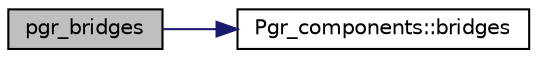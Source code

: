 digraph "pgr_bridges"
{
  edge [fontname="Helvetica",fontsize="10",labelfontname="Helvetica",labelfontsize="10"];
  node [fontname="Helvetica",fontsize="10",shape=record];
  rankdir="LR";
  Node1 [label="pgr_bridges",height=0.2,width=0.4,color="black", fillcolor="grey75", style="filled" fontcolor="black"];
  Node1 -> Node2 [color="midnightblue",fontsize="10",style="solid",fontname="Helvetica"];
  Node2 [label="Pgr_components::bridges",height=0.2,width=0.4,color="black", fillcolor="white", style="filled",URL="$classPgr__components.html#a12ca6cf1992976e6ccbfd7a940db01ec",tooltip="Bridges. "];
}
